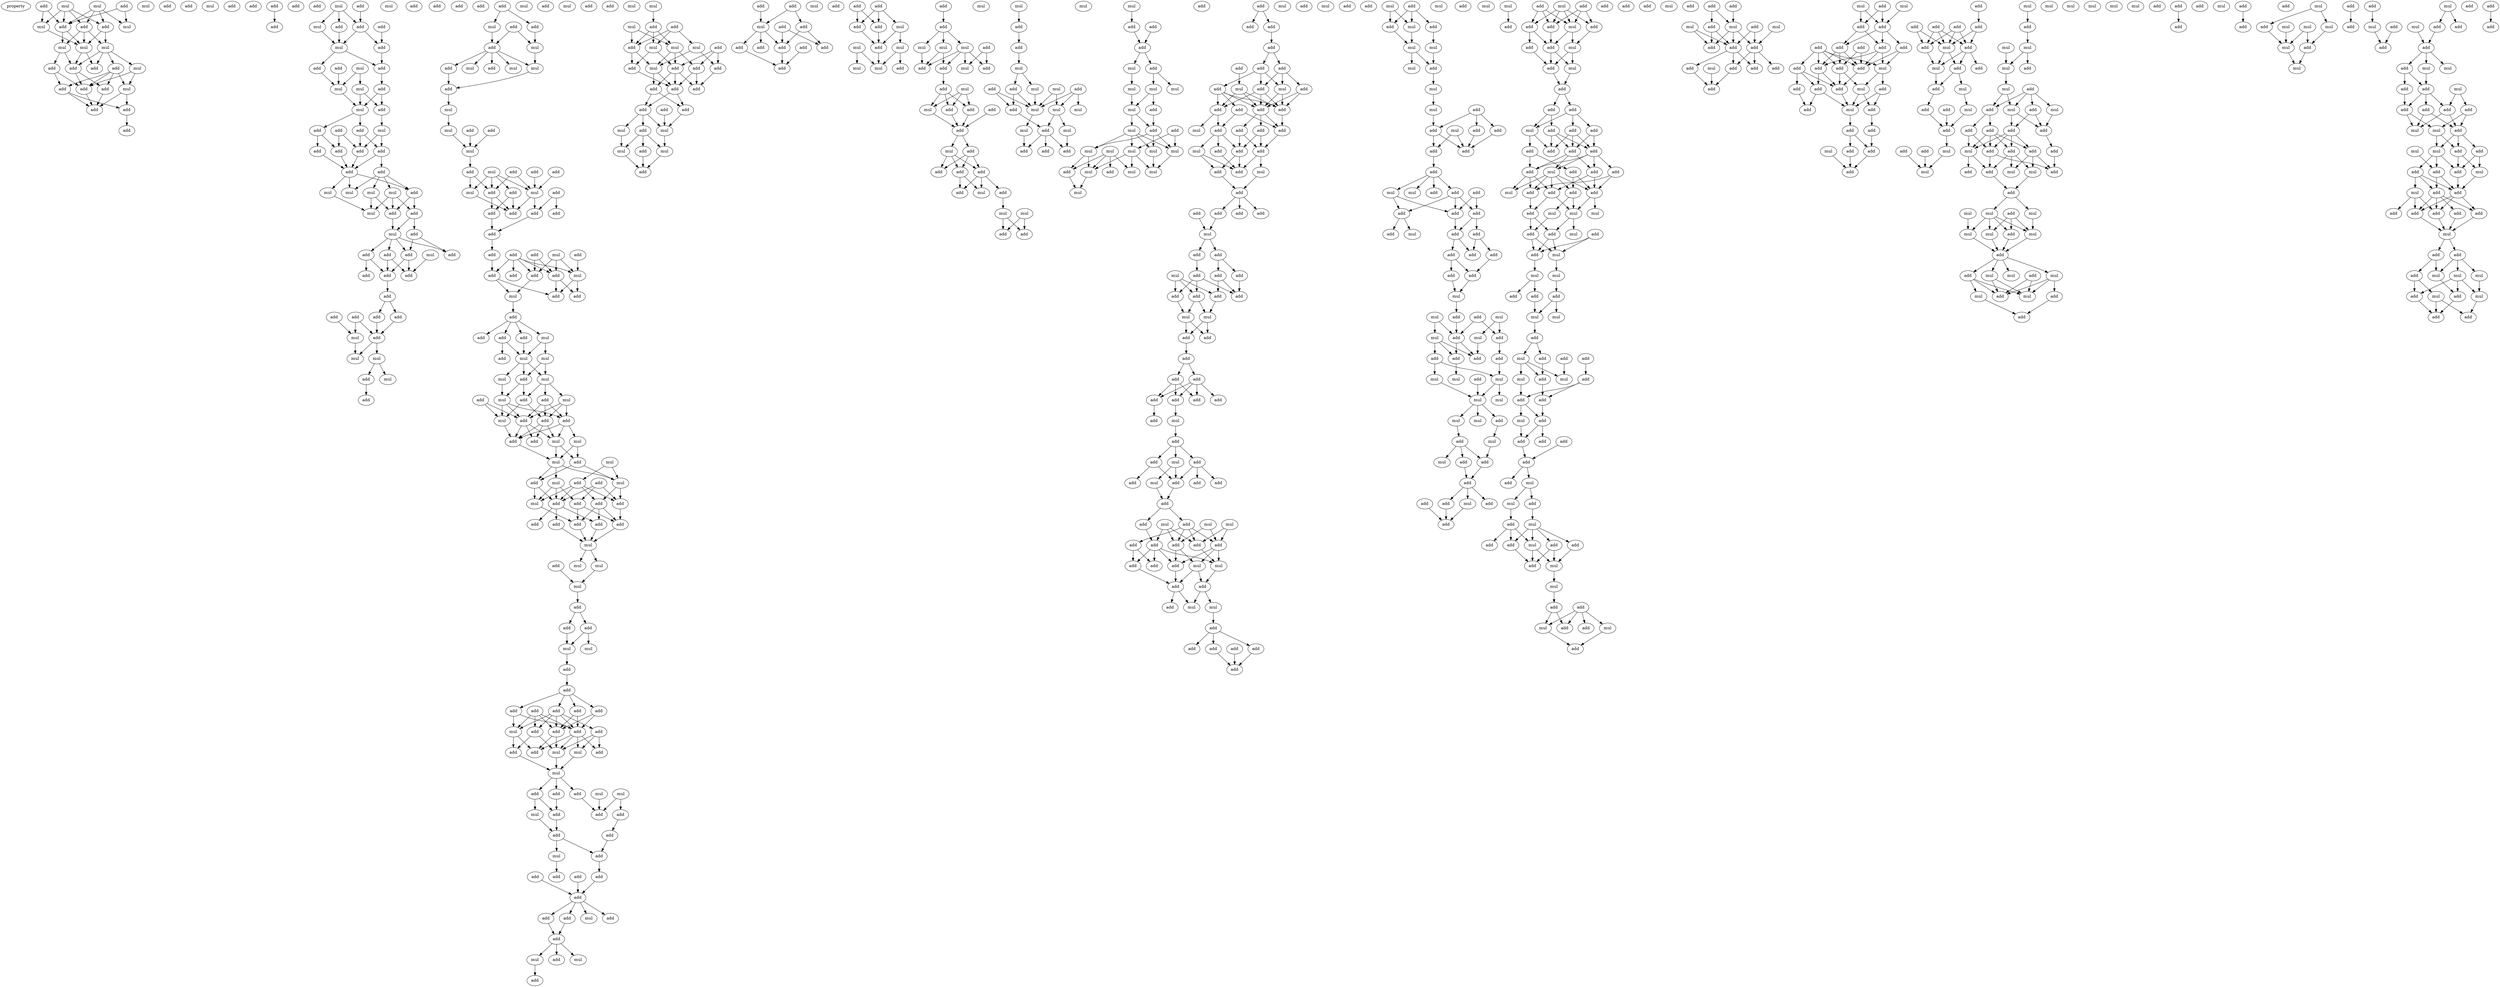 digraph {
    node [fontcolor=black]
    property [mul=2,lf=1.8]
    0 [ label = add ];
    1 [ label = mul ];
    2 [ label = add ];
    3 [ label = mul ];
    4 [ label = mul ];
    5 [ label = add ];
    6 [ label = add ];
    7 [ label = mul ];
    8 [ label = add ];
    9 [ label = mul ];
    10 [ label = mul ];
    11 [ label = mul ];
    12 [ label = add ];
    13 [ label = add ];
    14 [ label = add ];
    15 [ label = mul ];
    16 [ label = add ];
    17 [ label = mul ];
    18 [ label = add ];
    19 [ label = add ];
    20 [ label = add ];
    21 [ label = add ];
    22 [ label = add ];
    23 [ label = add ];
    24 [ label = mul ];
    25 [ label = add ];
    26 [ label = add ];
    27 [ label = mul ];
    28 [ label = add ];
    29 [ label = add ];
    30 [ label = add ];
    31 [ label = add ];
    32 [ label = add ];
    33 [ label = add ];
    34 [ label = add ];
    35 [ label = mul ];
    36 [ label = mul ];
    37 [ label = add ];
    38 [ label = add ];
    39 [ label = add ];
    40 [ label = add ];
    41 [ label = mul ];
    42 [ label = add ];
    43 [ label = add ];
    44 [ label = add ];
    45 [ label = mul ];
    46 [ label = add ];
    47 [ label = mul ];
    48 [ label = mul ];
    49 [ label = add ];
    50 [ label = mul ];
    51 [ label = add ];
    52 [ label = add ];
    53 [ label = mul ];
    54 [ label = mul ];
    55 [ label = add ];
    56 [ label = add ];
    57 [ label = add ];
    58 [ label = add ];
    59 [ label = add ];
    60 [ label = add ];
    61 [ label = add ];
    62 [ label = mul ];
    63 [ label = mul ];
    64 [ label = mul ];
    65 [ label = add ];
    66 [ label = mul ];
    67 [ label = mul ];
    68 [ label = add ];
    69 [ label = add ];
    70 [ label = add ];
    71 [ label = mul ];
    72 [ label = add ];
    73 [ label = mul ];
    74 [ label = add ];
    75 [ label = add ];
    76 [ label = add ];
    77 [ label = add ];
    78 [ label = add ];
    79 [ label = add ];
    80 [ label = add ];
    81 [ label = add ];
    82 [ label = add ];
    83 [ label = add ];
    84 [ label = add ];
    85 [ label = add ];
    86 [ label = mul ];
    87 [ label = add ];
    88 [ label = add ];
    89 [ label = mul ];
    90 [ label = mul ];
    91 [ label = add ];
    92 [ label = mul ];
    93 [ label = add ];
    94 [ label = add ];
    95 [ label = add ];
    96 [ label = add ];
    97 [ label = add ];
    98 [ label = mul ];
    99 [ label = add ];
    100 [ label = add ];
    101 [ label = mul ];
    102 [ label = add ];
    103 [ label = mul ];
    104 [ label = mul ];
    105 [ label = add ];
    106 [ label = mul ];
    107 [ label = add ];
    108 [ label = mul ];
    109 [ label = mul ];
    110 [ label = add ];
    111 [ label = add ];
    112 [ label = mul ];
    113 [ label = mul ];
    114 [ label = mul ];
    115 [ label = add ];
    116 [ label = add ];
    117 [ label = add ];
    118 [ label = add ];
    119 [ label = mul ];
    120 [ label = add ];
    121 [ label = add ];
    122 [ label = add ];
    123 [ label = mul ];
    124 [ label = add ];
    125 [ label = add ];
    126 [ label = add ];
    127 [ label = add ];
    128 [ label = add ];
    129 [ label = add ];
    130 [ label = add ];
    131 [ label = mul ];
    132 [ label = add ];
    133 [ label = add ];
    134 [ label = add ];
    135 [ label = mul ];
    136 [ label = add ];
    137 [ label = add ];
    138 [ label = add ];
    139 [ label = mul ];
    140 [ label = add ];
    141 [ label = add ];
    142 [ label = add ];
    143 [ label = add ];
    144 [ label = add ];
    145 [ label = add ];
    146 [ label = mul ];
    147 [ label = add ];
    148 [ label = mul ];
    149 [ label = mul ];
    150 [ label = add ];
    151 [ label = mul ];
    152 [ label = mul ];
    153 [ label = mul ];
    154 [ label = mul ];
    155 [ label = add ];
    156 [ label = add ];
    157 [ label = add ];
    158 [ label = mul ];
    159 [ label = add ];
    160 [ label = add ];
    161 [ label = add ];
    162 [ label = mul ];
    163 [ label = mul ];
    164 [ label = add ];
    165 [ label = add ];
    166 [ label = mul ];
    167 [ label = add ];
    168 [ label = mul ];
    169 [ label = add ];
    170 [ label = mul ];
    171 [ label = add ];
    172 [ label = add ];
    173 [ label = mul ];
    174 [ label = add ];
    175 [ label = add ];
    176 [ label = add ];
    177 [ label = add ];
    178 [ label = mul ];
    179 [ label = add ];
    180 [ label = add ];
    181 [ label = add ];
    182 [ label = add ];
    183 [ label = add ];
    184 [ label = mul ];
    185 [ label = add ];
    186 [ label = mul ];
    187 [ label = mul ];
    188 [ label = mul ];
    189 [ label = add ];
    190 [ label = mul ];
    191 [ label = add ];
    192 [ label = add ];
    193 [ label = add ];
    194 [ label = mul ];
    195 [ label = mul ];
    196 [ label = add ];
    197 [ label = add ];
    198 [ label = add ];
    199 [ label = add ];
    200 [ label = add ];
    201 [ label = add ];
    202 [ label = add ];
    203 [ label = add ];
    204 [ label = add ];
    205 [ label = add ];
    206 [ label = add ];
    207 [ label = mul ];
    208 [ label = mul ];
    209 [ label = add ];
    210 [ label = mul ];
    211 [ label = add ];
    212 [ label = add ];
    213 [ label = mul ];
    214 [ label = add ];
    215 [ label = add ];
    216 [ label = add ];
    217 [ label = mul ];
    218 [ label = mul ];
    219 [ label = add ];
    220 [ label = add ];
    221 [ label = mul ];
    222 [ label = add ];
    223 [ label = add ];
    224 [ label = add ];
    225 [ label = mul ];
    226 [ label = add ];
    227 [ label = add ];
    228 [ label = add ];
    229 [ label = add ];
    230 [ label = add ];
    231 [ label = add ];
    232 [ label = add ];
    233 [ label = add ];
    234 [ label = mul ];
    235 [ label = add ];
    236 [ label = add ];
    237 [ label = add ];
    238 [ label = mul ];
    239 [ label = add ];
    240 [ label = add ];
    241 [ label = mul ];
    242 [ label = mul ];
    243 [ label = add ];
    244 [ label = mul ];
    245 [ label = add ];
    246 [ label = mul ];
    247 [ label = add ];
    248 [ label = mul ];
    249 [ label = add ];
    250 [ label = mul ];
    251 [ label = mul ];
    252 [ label = add ];
    253 [ label = mul ];
    254 [ label = add ];
    255 [ label = add ];
    256 [ label = add ];
    257 [ label = add ];
    258 [ label = add ];
    259 [ label = add ];
    260 [ label = add ];
    261 [ label = add ];
    262 [ label = add ];
    263 [ label = add ];
    264 [ label = mul ];
    265 [ label = add ];
    266 [ label = mul ];
    267 [ label = add ];
    268 [ label = mul ];
    269 [ label = mul ];
    270 [ label = add ];
    271 [ label = add ];
    272 [ label = add ];
    273 [ label = mul ];
    274 [ label = add ];
    275 [ label = add ];
    276 [ label = add ];
    277 [ label = add ];
    278 [ label = add ];
    279 [ label = add ];
    280 [ label = add ];
    281 [ label = mul ];
    282 [ label = add ];
    283 [ label = add ];
    284 [ label = add ];
    285 [ label = add ];
    286 [ label = add ];
    287 [ label = add ];
    288 [ label = mul ];
    289 [ label = mul ];
    290 [ label = mul ];
    291 [ label = add ];
    292 [ label = mul ];
    293 [ label = add ];
    294 [ label = mul ];
    295 [ label = add ];
    296 [ label = add ];
    297 [ label = mul ];
    298 [ label = mul ];
    299 [ label = mul ];
    300 [ label = add ];
    301 [ label = add ];
    302 [ label = add ];
    303 [ label = mul ];
    304 [ label = add ];
    305 [ label = add ];
    306 [ label = mul ];
    307 [ label = mul ];
    308 [ label = add ];
    309 [ label = add ];
    310 [ label = add ];
    311 [ label = add ];
    312 [ label = mul ];
    313 [ label = add ];
    314 [ label = add ];
    315 [ label = add ];
    316 [ label = add ];
    317 [ label = mul ];
    318 [ label = add ];
    319 [ label = add ];
    320 [ label = mul ];
    321 [ label = mul ];
    322 [ label = add ];
    323 [ label = add ];
    324 [ label = mul ];
    325 [ label = mul ];
    326 [ label = mul ];
    327 [ label = add ];
    328 [ label = add ];
    329 [ label = mul ];
    330 [ label = add ];
    331 [ label = mul ];
    332 [ label = add ];
    333 [ label = mul ];
    334 [ label = add ];
    335 [ label = add ];
    336 [ label = mul ];
    337 [ label = mul ];
    338 [ label = mul ];
    339 [ label = mul ];
    340 [ label = mul ];
    341 [ label = add ];
    342 [ label = add ];
    343 [ label = add ];
    344 [ label = add ];
    345 [ label = mul ];
    346 [ label = add ];
    347 [ label = add ];
    348 [ label = add ];
    349 [ label = mul ];
    350 [ label = add ];
    351 [ label = mul ];
    352 [ label = mul ];
    353 [ label = mul ];
    354 [ label = mul ];
    355 [ label = add ];
    356 [ label = add ];
    357 [ label = add ];
    358 [ label = mul ];
    359 [ label = add ];
    360 [ label = mul ];
    361 [ label = mul ];
    362 [ label = mul ];
    363 [ label = mul ];
    364 [ label = mul ];
    365 [ label = mul ];
    366 [ label = add ];
    367 [ label = add ];
    368 [ label = mul ];
    369 [ label = mul ];
    370 [ label = mul ];
    371 [ label = add ];
    372 [ label = mul ];
    373 [ label = add ];
    374 [ label = add ];
    375 [ label = add ];
    376 [ label = add ];
    377 [ label = add ];
    378 [ label = add ];
    379 [ label = add ];
    380 [ label = add ];
    381 [ label = add ];
    382 [ label = add ];
    383 [ label = mul ];
    384 [ label = mul ];
    385 [ label = add ];
    386 [ label = add ];
    387 [ label = add ];
    388 [ label = add ];
    389 [ label = add ];
    390 [ label = add ];
    391 [ label = add ];
    392 [ label = add ];
    393 [ label = mul ];
    394 [ label = add ];
    395 [ label = add ];
    396 [ label = mul ];
    397 [ label = add ];
    398 [ label = add ];
    399 [ label = mul ];
    400 [ label = add ];
    401 [ label = add ];
    402 [ label = add ];
    403 [ label = mul ];
    404 [ label = add ];
    405 [ label = add ];
    406 [ label = add ];
    407 [ label = mul ];
    408 [ label = add ];
    409 [ label = add ];
    410 [ label = add ];
    411 [ label = add ];
    412 [ label = mul ];
    413 [ label = add ];
    414 [ label = add ];
    415 [ label = add ];
    416 [ label = add ];
    417 [ label = add ];
    418 [ label = mul ];
    419 [ label = mul ];
    420 [ label = add ];
    421 [ label = add ];
    422 [ label = add ];
    423 [ label = add ];
    424 [ label = add ];
    425 [ label = add ];
    426 [ label = add ];
    427 [ label = add ];
    428 [ label = add ];
    429 [ label = add ];
    430 [ label = mul ];
    431 [ label = add ];
    432 [ label = add ];
    433 [ label = add ];
    434 [ label = mul ];
    435 [ label = add ];
    436 [ label = add ];
    437 [ label = mul ];
    438 [ label = add ];
    439 [ label = add ];
    440 [ label = add ];
    441 [ label = add ];
    442 [ label = add ];
    443 [ label = mul ];
    444 [ label = mul ];
    445 [ label = mul ];
    446 [ label = add ];
    447 [ label = add ];
    448 [ label = add ];
    449 [ label = add ];
    450 [ label = add ];
    451 [ label = mul ];
    452 [ label = add ];
    453 [ label = add ];
    454 [ label = mul ];
    455 [ label = add ];
    456 [ label = add ];
    457 [ label = add ];
    458 [ label = mul ];
    459 [ label = mul ];
    460 [ label = add ];
    461 [ label = add ];
    462 [ label = add ];
    463 [ label = add ];
    464 [ label = add ];
    465 [ label = add ];
    466 [ label = add ];
    467 [ label = add ];
    468 [ label = add ];
    469 [ label = mul ];
    470 [ label = add ];
    471 [ label = add ];
    472 [ label = add ];
    473 [ label = mul ];
    474 [ label = mul ];
    475 [ label = mul ];
    476 [ label = mul ];
    477 [ label = add ];
    478 [ label = add ];
    479 [ label = mul ];
    480 [ label = mul ];
    481 [ label = add ];
    482 [ label = mul ];
    483 [ label = add ];
    484 [ label = mul ];
    485 [ label = add ];
    486 [ label = add ];
    487 [ label = mul ];
    488 [ label = add ];
    489 [ label = add ];
    490 [ label = add ];
    491 [ label = mul ];
    492 [ label = add ];
    493 [ label = add ];
    494 [ label = add ];
    495 [ label = mul ];
    496 [ label = add ];
    497 [ label = add ];
    498 [ label = add ];
    499 [ label = add ];
    500 [ label = add ];
    501 [ label = add ];
    502 [ label = mul ];
    503 [ label = add ];
    504 [ label = add ];
    505 [ label = add ];
    506 [ label = mul ];
    507 [ label = add ];
    508 [ label = add ];
    509 [ label = add ];
    510 [ label = mul ];
    511 [ label = add ];
    512 [ label = add ];
    513 [ label = mul ];
    514 [ label = mul ];
    515 [ label = add ];
    516 [ label = mul ];
    517 [ label = mul ];
    518 [ label = add ];
    519 [ label = add ];
    520 [ label = add ];
    521 [ label = add ];
    522 [ label = add ];
    523 [ label = mul ];
    524 [ label = add ];
    525 [ label = mul ];
    526 [ label = mul ];
    527 [ label = mul ];
    528 [ label = mul ];
    529 [ label = add ];
    530 [ label = mul ];
    531 [ label = mul ];
    532 [ label = mul ];
    533 [ label = add ];
    534 [ label = mul ];
    535 [ label = add ];
    536 [ label = add ];
    537 [ label = add ];
    538 [ label = mul ];
    539 [ label = add ];
    540 [ label = add ];
    541 [ label = add ];
    542 [ label = add ];
    543 [ label = mul ];
    544 [ label = add ];
    545 [ label = add ];
    546 [ label = add ];
    547 [ label = add ];
    548 [ label = add ];
    549 [ label = add ];
    550 [ label = mul ];
    551 [ label = add ];
    552 [ label = mul ];
    553 [ label = add ];
    554 [ label = add ];
    555 [ label = mul ];
    556 [ label = add ];
    557 [ label = add ];
    558 [ label = add ];
    559 [ label = add ];
    560 [ label = add ];
    561 [ label = mul ];
    562 [ label = add ];
    563 [ label = add ];
    564 [ label = add ];
    565 [ label = add ];
    566 [ label = add ];
    567 [ label = add ];
    568 [ label = add ];
    569 [ label = mul ];
    570 [ label = add ];
    571 [ label = add ];
    572 [ label = add ];
    573 [ label = add ];
    574 [ label = add ];
    575 [ label = add ];
    576 [ label = mul ];
    577 [ label = add ];
    578 [ label = mul ];
    579 [ label = add ];
    580 [ label = mul ];
    581 [ label = mul ];
    582 [ label = add ];
    583 [ label = mul ];
    584 [ label = add ];
    585 [ label = add ];
    586 [ label = add ];
    587 [ label = mul ];
    588 [ label = mul ];
    589 [ label = mul ];
    590 [ label = add ];
    591 [ label = add ];
    592 [ label = add ];
    593 [ label = mul ];
    594 [ label = mul ];
    595 [ label = add ];
    596 [ label = mul ];
    597 [ label = add ];
    598 [ label = add ];
    599 [ label = add ];
    600 [ label = mul ];
    601 [ label = mul ];
    602 [ label = add ];
    603 [ label = add ];
    604 [ label = add ];
    605 [ label = add ];
    606 [ label = add ];
    607 [ label = mul ];
    608 [ label = add ];
    609 [ label = add ];
    610 [ label = add ];
    611 [ label = add ];
    612 [ label = add ];
    613 [ label = add ];
    614 [ label = mul ];
    615 [ label = mul ];
    616 [ label = mul ];
    617 [ label = add ];
    618 [ label = mul ];
    619 [ label = add ];
    620 [ label = add ];
    621 [ label = add ];
    622 [ label = mul ];
    623 [ label = add ];
    624 [ label = add ];
    625 [ label = add ];
    626 [ label = mul ];
    627 [ label = mul ];
    628 [ label = add ];
    629 [ label = add ];
    630 [ label = add ];
    631 [ label = mul ];
    632 [ label = mul ];
    633 [ label = add ];
    634 [ label = add ];
    635 [ label = add ];
    636 [ label = add ];
    637 [ label = add ];
    638 [ label = add ];
    639 [ label = mul ];
    640 [ label = mul ];
    641 [ label = add ];
    642 [ label = mul ];
    643 [ label = add ];
    644 [ label = add ];
    645 [ label = add ];
    646 [ label = add ];
    647 [ label = mul ];
    648 [ label = add ];
    649 [ label = add ];
    650 [ label = add ];
    651 [ label = add ];
    652 [ label = add ];
    653 [ label = mul ];
    654 [ label = mul ];
    655 [ label = add ];
    656 [ label = add ];
    657 [ label = add ];
    658 [ label = add ];
    659 [ label = add ];
    660 [ label = add ];
    661 [ label = add ];
    662 [ label = add ];
    663 [ label = add ];
    664 [ label = add ];
    665 [ label = add ];
    666 [ label = mul ];
    667 [ label = add ];
    668 [ label = add ];
    669 [ label = mul ];
    670 [ label = add ];
    671 [ label = add ];
    672 [ label = add ];
    673 [ label = add ];
    674 [ label = mul ];
    675 [ label = add ];
    676 [ label = add ];
    677 [ label = mul ];
    678 [ label = add ];
    679 [ label = add ];
    680 [ label = add ];
    681 [ label = add ];
    682 [ label = add ];
    683 [ label = add ];
    684 [ label = add ];
    685 [ label = add ];
    686 [ label = add ];
    687 [ label = mul ];
    688 [ label = add ];
    689 [ label = add ];
    690 [ label = mul ];
    691 [ label = add ];
    692 [ label = add ];
    693 [ label = mul ];
    694 [ label = mul ];
    695 [ label = add ];
    696 [ label = add ];
    697 [ label = add ];
    698 [ label = add ];
    699 [ label = add ];
    700 [ label = mul ];
    701 [ label = mul ];
    702 [ label = mul ];
    703 [ label = add ];
    704 [ label = mul ];
    705 [ label = mul ];
    706 [ label = mul ];
    707 [ label = mul ];
    708 [ label = add ];
    709 [ label = mul ];
    710 [ label = add ];
    711 [ label = mul ];
    712 [ label = add ];
    713 [ label = add ];
    714 [ label = mul ];
    715 [ label = add ];
    716 [ label = add ];
    717 [ label = add ];
    718 [ label = add ];
    719 [ label = mul ];
    720 [ label = add ];
    721 [ label = add ];
    722 [ label = add ];
    723 [ label = add ];
    724 [ label = add ];
    725 [ label = mul ];
    726 [ label = mul ];
    727 [ label = add ];
    728 [ label = add ];
    729 [ label = add ];
    730 [ label = mul ];
    731 [ label = mul ];
    732 [ label = mul ];
    733 [ label = add ];
    734 [ label = mul ];
    735 [ label = mul ];
    736 [ label = mul ];
    737 [ label = add ];
    738 [ label = add ];
    739 [ label = add ];
    740 [ label = add ];
    741 [ label = mul ];
    742 [ label = mul ];
    743 [ label = mul ];
    744 [ label = mul ];
    745 [ label = add ];
    746 [ label = mul ];
    747 [ label = add ];
    748 [ label = add ];
    749 [ label = mul ];
    750 [ label = mul ];
    751 [ label = mul ];
    752 [ label = mul ];
    753 [ label = add ];
    754 [ label = add ];
    755 [ label = add ];
    756 [ label = add ];
    757 [ label = mul ];
    758 [ label = add ];
    759 [ label = add ];
    760 [ label = add ];
    761 [ label = mul ];
    762 [ label = mul ];
    763 [ label = add ];
    764 [ label = mul ];
    765 [ label = mul ];
    766 [ label = add ];
    767 [ label = mul ];
    768 [ label = mul ];
    769 [ label = add ];
    770 [ label = add ];
    771 [ label = add ];
    772 [ label = mul ];
    773 [ label = add ];
    774 [ label = mul ];
    775 [ label = mul ];
    776 [ label = add ];
    777 [ label = add ];
    778 [ label = add ];
    779 [ label = add ];
    780 [ label = add ];
    781 [ label = mul ];
    782 [ label = add ];
    783 [ label = mul ];
    784 [ label = mul ];
    785 [ label = add ];
    786 [ label = add ];
    787 [ label = add ];
    788 [ label = add ];
    789 [ label = add ];
    790 [ label = add ];
    791 [ label = add ];
    792 [ label = mul ];
    793 [ label = mul ];
    794 [ label = mul ];
    795 [ label = add ];
    796 [ label = mul ];
    797 [ label = add ];
    798 [ label = add ];
    799 [ label = add ];
    800 [ label = add ];
    801 [ label = mul ];
    802 [ label = mul ];
    803 [ label = add ];
    804 [ label = add ];
    805 [ label = add ];
    806 [ label = add ];
    807 [ label = add ];
    808 [ label = add ];
    809 [ label = add ];
    810 [ label = mul ];
    811 [ label = add ];
    812 [ label = add ];
    813 [ label = mul ];
    814 [ label = mul ];
    815 [ label = add ];
    816 [ label = mul ];
    817 [ label = add ];
    818 [ label = mul ];
    819 [ label = mul ];
    820 [ label = add ];
    821 [ label = add ];
    822 [ label = add ];
    823 [ label = add ];
    824 [ label = add ];
    0 -> 6 [ name = 0 ];
    0 -> 7 [ name = 1 ];
    1 -> 4 [ name = 2 ];
    1 -> 5 [ name = 3 ];
    1 -> 6 [ name = 4 ];
    1 -> 8 [ name = 5 ];
    2 -> 4 [ name = 6 ];
    2 -> 6 [ name = 7 ];
    3 -> 5 [ name = 8 ];
    3 -> 6 [ name = 9 ];
    3 -> 7 [ name = 10 ];
    3 -> 8 [ name = 11 ];
    4 -> 9 [ name = 12 ];
    5 -> 9 [ name = 13 ];
    5 -> 10 [ name = 14 ];
    5 -> 11 [ name = 15 ];
    6 -> 9 [ name = 16 ];
    6 -> 11 [ name = 17 ];
    8 -> 9 [ name = 18 ];
    8 -> 10 [ name = 19 ];
    9 -> 14 [ name = 20 ];
    9 -> 16 [ name = 21 ];
    10 -> 13 [ name = 22 ];
    10 -> 14 [ name = 23 ];
    10 -> 15 [ name = 24 ];
    10 -> 16 [ name = 25 ];
    11 -> 12 [ name = 26 ];
    11 -> 16 [ name = 27 ];
    12 -> 18 [ name = 28 ];
    12 -> 19 [ name = 29 ];
    13 -> 17 [ name = 30 ];
    13 -> 18 [ name = 31 ];
    13 -> 19 [ name = 32 ];
    13 -> 20 [ name = 33 ];
    15 -> 17 [ name = 34 ];
    15 -> 18 [ name = 35 ];
    16 -> 18 [ name = 36 ];
    16 -> 20 [ name = 37 ];
    17 -> 21 [ name = 38 ];
    17 -> 22 [ name = 39 ];
    18 -> 22 [ name = 40 ];
    19 -> 21 [ name = 41 ];
    19 -> 22 [ name = 42 ];
    20 -> 22 [ name = 43 ];
    21 -> 23 [ name = 44 ];
    30 -> 32 [ name = 45 ];
    34 -> 37 [ name = 46 ];
    35 -> 36 [ name = 47 ];
    35 -> 37 [ name = 48 ];
    35 -> 39 [ name = 49 ];
    36 -> 41 [ name = 50 ];
    37 -> 40 [ name = 51 ];
    37 -> 41 [ name = 52 ];
    38 -> 40 [ name = 53 ];
    39 -> 41 [ name = 54 ];
    40 -> 42 [ name = 55 ];
    41 -> 42 [ name = 56 ];
    41 -> 43 [ name = 57 ];
    42 -> 46 [ name = 58 ];
    43 -> 48 [ name = 59 ];
    44 -> 48 [ name = 60 ];
    45 -> 47 [ name = 61 ];
    45 -> 48 [ name = 62 ];
    46 -> 49 [ name = 63 ];
    46 -> 50 [ name = 64 ];
    47 -> 49 [ name = 65 ];
    47 -> 50 [ name = 66 ];
    48 -> 50 [ name = 67 ];
    49 -> 54 [ name = 68 ];
    50 -> 52 [ name = 69 ];
    50 -> 55 [ name = 70 ];
    51 -> 56 [ name = 71 ];
    51 -> 59 [ name = 72 ];
    52 -> 57 [ name = 73 ];
    52 -> 59 [ name = 74 ];
    54 -> 57 [ name = 75 ];
    54 -> 59 [ name = 76 ];
    55 -> 56 [ name = 77 ];
    55 -> 58 [ name = 78 ];
    56 -> 60 [ name = 79 ];
    57 -> 60 [ name = 80 ];
    57 -> 61 [ name = 81 ];
    58 -> 60 [ name = 82 ];
    59 -> 60 [ name = 83 ];
    60 -> 63 [ name = 84 ];
    60 -> 64 [ name = 85 ];
    60 -> 65 [ name = 86 ];
    61 -> 62 [ name = 87 ];
    61 -> 63 [ name = 88 ];
    61 -> 65 [ name = 89 ];
    61 -> 66 [ name = 90 ];
    62 -> 67 [ name = 91 ];
    62 -> 69 [ name = 92 ];
    64 -> 67 [ name = 93 ];
    65 -> 68 [ name = 94 ];
    65 -> 69 [ name = 95 ];
    66 -> 67 [ name = 96 ];
    66 -> 68 [ name = 97 ];
    66 -> 69 [ name = 98 ];
    68 -> 70 [ name = 99 ];
    68 -> 71 [ name = 100 ];
    69 -> 71 [ name = 101 ];
    70 -> 72 [ name = 102 ];
    70 -> 75 [ name = 103 ];
    71 -> 72 [ name = 104 ];
    71 -> 74 [ name = 105 ];
    71 -> 75 [ name = 106 ];
    71 -> 76 [ name = 107 ];
    72 -> 78 [ name = 108 ];
    72 -> 79 [ name = 109 ];
    73 -> 79 [ name = 110 ];
    74 -> 78 [ name = 111 ];
    74 -> 79 [ name = 112 ];
    76 -> 77 [ name = 113 ];
    76 -> 78 [ name = 114 ];
    78 -> 80 [ name = 115 ];
    80 -> 84 [ name = 116 ];
    80 -> 85 [ name = 117 ];
    82 -> 86 [ name = 118 ];
    83 -> 86 [ name = 119 ];
    83 -> 87 [ name = 120 ];
    84 -> 87 [ name = 121 ];
    85 -> 87 [ name = 122 ];
    86 -> 89 [ name = 123 ];
    87 -> 89 [ name = 124 ];
    87 -> 90 [ name = 125 ];
    90 -> 91 [ name = 126 ];
    90 -> 92 [ name = 127 ];
    91 -> 93 [ name = 128 ];
    96 -> 98 [ name = 129 ];
    96 -> 99 [ name = 130 ];
    97 -> 100 [ name = 131 ];
    97 -> 101 [ name = 132 ];
    98 -> 100 [ name = 133 ];
    99 -> 101 [ name = 134 ];
    100 -> 102 [ name = 135 ];
    100 -> 103 [ name = 136 ];
    100 -> 104 [ name = 137 ];
    100 -> 105 [ name = 138 ];
    100 -> 106 [ name = 139 ];
    101 -> 103 [ name = 140 ];
    102 -> 107 [ name = 141 ];
    103 -> 107 [ name = 142 ];
    107 -> 108 [ name = 143 ];
    108 -> 109 [ name = 144 ];
    109 -> 113 [ name = 145 ];
    110 -> 113 [ name = 146 ];
    111 -> 113 [ name = 147 ];
    113 -> 118 [ name = 148 ];
    114 -> 119 [ name = 149 ];
    114 -> 120 [ name = 150 ];
    114 -> 121 [ name = 151 ];
    114 -> 123 [ name = 152 ];
    115 -> 123 [ name = 153 ];
    116 -> 123 [ name = 154 ];
    117 -> 121 [ name = 155 ];
    117 -> 123 [ name = 156 ];
    118 -> 119 [ name = 157 ];
    118 -> 121 [ name = 158 ];
    119 -> 124 [ name = 159 ];
    120 -> 124 [ name = 160 ];
    120 -> 127 [ name = 161 ];
    121 -> 124 [ name = 162 ];
    121 -> 127 [ name = 163 ];
    122 -> 125 [ name = 164 ];
    122 -> 126 [ name = 165 ];
    123 -> 124 [ name = 166 ];
    123 -> 125 [ name = 167 ];
    125 -> 128 [ name = 168 ];
    127 -> 128 [ name = 169 ];
    128 -> 129 [ name = 170 ];
    129 -> 137 [ name = 171 ];
    130 -> 134 [ name = 172 ];
    130 -> 135 [ name = 173 ];
    130 -> 136 [ name = 174 ];
    130 -> 137 [ name = 175 ];
    130 -> 138 [ name = 176 ];
    131 -> 135 [ name = 177 ];
    131 -> 136 [ name = 178 ];
    131 -> 138 [ name = 179 ];
    132 -> 136 [ name = 180 ];
    132 -> 138 [ name = 181 ];
    133 -> 135 [ name = 182 ];
    135 -> 140 [ name = 183 ];
    135 -> 141 [ name = 184 ];
    136 -> 139 [ name = 185 ];
    137 -> 139 [ name = 186 ];
    137 -> 141 [ name = 187 ];
    138 -> 140 [ name = 188 ];
    138 -> 141 [ name = 189 ];
    139 -> 142 [ name = 190 ];
    142 -> 143 [ name = 191 ];
    142 -> 144 [ name = 192 ];
    142 -> 145 [ name = 193 ];
    142 -> 146 [ name = 194 ];
    144 -> 147 [ name = 195 ];
    144 -> 149 [ name = 196 ];
    145 -> 149 [ name = 197 ];
    146 -> 148 [ name = 198 ];
    146 -> 149 [ name = 199 ];
    148 -> 150 [ name = 200 ];
    148 -> 151 [ name = 201 ];
    149 -> 150 [ name = 202 ];
    149 -> 151 [ name = 203 ];
    149 -> 152 [ name = 204 ];
    150 -> 153 [ name = 205 ];
    150 -> 156 [ name = 206 ];
    151 -> 154 [ name = 207 ];
    151 -> 156 [ name = 208 ];
    151 -> 157 [ name = 209 ];
    152 -> 153 [ name = 210 ];
    153 -> 158 [ name = 211 ];
    153 -> 160 [ name = 212 ];
    153 -> 161 [ name = 213 ];
    154 -> 159 [ name = 214 ];
    154 -> 160 [ name = 215 ];
    154 -> 161 [ name = 216 ];
    155 -> 158 [ name = 217 ];
    155 -> 161 [ name = 218 ];
    156 -> 158 [ name = 219 ];
    156 -> 159 [ name = 220 ];
    157 -> 159 [ name = 221 ];
    157 -> 160 [ name = 222 ];
    157 -> 161 [ name = 223 ];
    158 -> 165 [ name = 224 ];
    159 -> 163 [ name = 225 ];
    159 -> 164 [ name = 226 ];
    159 -> 165 [ name = 227 ];
    160 -> 162 [ name = 228 ];
    160 -> 163 [ name = 229 ];
    160 -> 165 [ name = 230 ];
    161 -> 163 [ name = 231 ];
    161 -> 164 [ name = 232 ];
    161 -> 165 [ name = 233 ];
    162 -> 166 [ name = 234 ];
    162 -> 167 [ name = 235 ];
    163 -> 166 [ name = 236 ];
    163 -> 167 [ name = 237 ];
    165 -> 166 [ name = 238 ];
    166 -> 169 [ name = 239 ];
    166 -> 170 [ name = 240 ];
    166 -> 173 [ name = 241 ];
    167 -> 169 [ name = 242 ];
    167 -> 170 [ name = 243 ];
    168 -> 170 [ name = 244 ];
    168 -> 171 [ name = 245 ];
    169 -> 176 [ name = 246 ];
    169 -> 178 [ name = 247 ];
    170 -> 174 [ name = 248 ];
    170 -> 175 [ name = 249 ];
    171 -> 174 [ name = 250 ];
    171 -> 175 [ name = 251 ];
    171 -> 176 [ name = 252 ];
    171 -> 178 [ name = 253 ];
    172 -> 175 [ name = 254 ];
    172 -> 176 [ name = 255 ];
    172 -> 177 [ name = 256 ];
    173 -> 176 [ name = 257 ];
    173 -> 177 [ name = 258 ];
    173 -> 178 [ name = 259 ];
    174 -> 179 [ name = 260 ];
    174 -> 181 [ name = 261 ];
    174 -> 183 [ name = 262 ];
    175 -> 179 [ name = 263 ];
    176 -> 180 [ name = 264 ];
    176 -> 181 [ name = 265 ];
    176 -> 182 [ name = 266 ];
    177 -> 179 [ name = 267 ];
    177 -> 183 [ name = 268 ];
    178 -> 183 [ name = 269 ];
    179 -> 184 [ name = 270 ];
    180 -> 184 [ name = 271 ];
    181 -> 184 [ name = 272 ];
    183 -> 184 [ name = 273 ];
    184 -> 186 [ name = 274 ];
    184 -> 187 [ name = 275 ];
    187 -> 190 [ name = 276 ];
    189 -> 190 [ name = 277 ];
    190 -> 191 [ name = 278 ];
    191 -> 192 [ name = 279 ];
    191 -> 193 [ name = 280 ];
    192 -> 194 [ name = 281 ];
    193 -> 194 [ name = 282 ];
    193 -> 195 [ name = 283 ];
    194 -> 196 [ name = 284 ];
    196 -> 197 [ name = 285 ];
    197 -> 198 [ name = 286 ];
    197 -> 199 [ name = 287 ];
    197 -> 200 [ name = 288 ];
    197 -> 202 [ name = 289 ];
    198 -> 204 [ name = 290 ];
    198 -> 206 [ name = 291 ];
    199 -> 206 [ name = 292 ];
    199 -> 207 [ name = 293 ];
    200 -> 203 [ name = 294 ];
    200 -> 204 [ name = 295 ];
    200 -> 205 [ name = 296 ];
    200 -> 206 [ name = 297 ];
    200 -> 207 [ name = 298 ];
    201 -> 204 [ name = 299 ];
    201 -> 205 [ name = 300 ];
    201 -> 206 [ name = 301 ];
    201 -> 207 [ name = 302 ];
    202 -> 204 [ name = 303 ];
    202 -> 206 [ name = 304 ];
    203 -> 208 [ name = 305 ];
    203 -> 209 [ name = 306 ];
    203 -> 210 [ name = 307 ];
    204 -> 208 [ name = 308 ];
    204 -> 211 [ name = 309 ];
    205 -> 208 [ name = 310 ];
    205 -> 212 [ name = 311 ];
    206 -> 208 [ name = 312 ];
    206 -> 209 [ name = 313 ];
    206 -> 210 [ name = 314 ];
    206 -> 211 [ name = 315 ];
    207 -> 211 [ name = 316 ];
    207 -> 212 [ name = 317 ];
    208 -> 213 [ name = 318 ];
    210 -> 213 [ name = 319 ];
    212 -> 213 [ name = 320 ];
    213 -> 214 [ name = 321 ];
    213 -> 215 [ name = 322 ];
    213 -> 216 [ name = 323 ];
    214 -> 219 [ name = 324 ];
    215 -> 220 [ name = 325 ];
    216 -> 219 [ name = 326 ];
    216 -> 221 [ name = 327 ];
    217 -> 220 [ name = 328 ];
    217 -> 222 [ name = 329 ];
    218 -> 220 [ name = 330 ];
    219 -> 224 [ name = 331 ];
    221 -> 224 [ name = 332 ];
    222 -> 223 [ name = 333 ];
    223 -> 226 [ name = 334 ];
    224 -> 225 [ name = 335 ];
    224 -> 226 [ name = 336 ];
    225 -> 229 [ name = 337 ];
    226 -> 227 [ name = 338 ];
    227 -> 231 [ name = 339 ];
    228 -> 231 [ name = 340 ];
    230 -> 231 [ name = 341 ];
    231 -> 232 [ name = 342 ];
    231 -> 234 [ name = 343 ];
    231 -> 235 [ name = 344 ];
    231 -> 236 [ name = 345 ];
    232 -> 237 [ name = 346 ];
    236 -> 237 [ name = 347 ];
    237 -> 238 [ name = 348 ];
    237 -> 239 [ name = 349 ];
    237 -> 241 [ name = 350 ];
    238 -> 243 [ name = 351 ];
    244 -> 245 [ name = 352 ];
    245 -> 248 [ name = 353 ];
    245 -> 251 [ name = 354 ];
    245 -> 252 [ name = 355 ];
    246 -> 248 [ name = 356 ];
    246 -> 252 [ name = 357 ];
    247 -> 250 [ name = 358 ];
    247 -> 251 [ name = 359 ];
    247 -> 252 [ name = 360 ];
    248 -> 253 [ name = 361 ];
    248 -> 255 [ name = 362 ];
    248 -> 256 [ name = 363 ];
    249 -> 255 [ name = 364 ];
    249 -> 256 [ name = 365 ];
    249 -> 257 [ name = 366 ];
    250 -> 253 [ name = 367 ];
    250 -> 257 [ name = 368 ];
    251 -> 254 [ name = 369 ];
    251 -> 255 [ name = 370 ];
    252 -> 253 [ name = 371 ];
    252 -> 254 [ name = 372 ];
    253 -> 259 [ name = 373 ];
    253 -> 260 [ name = 374 ];
    254 -> 260 [ name = 375 ];
    255 -> 258 [ name = 376 ];
    255 -> 259 [ name = 377 ];
    255 -> 260 [ name = 378 ];
    256 -> 258 [ name = 379 ];
    256 -> 260 [ name = 380 ];
    257 -> 258 [ name = 381 ];
    259 -> 261 [ name = 382 ];
    259 -> 263 [ name = 383 ];
    260 -> 261 [ name = 384 ];
    260 -> 263 [ name = 385 ];
    261 -> 264 [ name = 386 ];
    262 -> 264 [ name = 387 ];
    263 -> 264 [ name = 388 ];
    263 -> 265 [ name = 389 ];
    263 -> 266 [ name = 390 ];
    264 -> 269 [ name = 391 ];
    265 -> 267 [ name = 392 ];
    265 -> 268 [ name = 393 ];
    265 -> 269 [ name = 394 ];
    266 -> 268 [ name = 395 ];
    267 -> 270 [ name = 396 ];
    268 -> 270 [ name = 397 ];
    269 -> 270 [ name = 398 ];
    271 -> 273 [ name = 399 ];
    271 -> 274 [ name = 400 ];
    272 -> 273 [ name = 401 ];
    273 -> 276 [ name = 402 ];
    273 -> 279 [ name = 403 ];
    273 -> 280 [ name = 404 ];
    274 -> 276 [ name = 405 ];
    274 -> 277 [ name = 406 ];
    275 -> 276 [ name = 407 ];
    275 -> 277 [ name = 408 ];
    276 -> 282 [ name = 409 ];
    278 -> 282 [ name = 410 ];
    279 -> 282 [ name = 411 ];
    284 -> 286 [ name = 412 ];
    284 -> 287 [ name = 413 ];
    284 -> 288 [ name = 414 ];
    285 -> 286 [ name = 415 ];
    285 -> 287 [ name = 416 ];
    286 -> 291 [ name = 417 ];
    287 -> 291 [ name = 418 ];
    288 -> 290 [ name = 419 ];
    288 -> 291 [ name = 420 ];
    289 -> 292 [ name = 421 ];
    289 -> 294 [ name = 422 ];
    290 -> 292 [ name = 423 ];
    290 -> 293 [ name = 424 ];
    291 -> 292 [ name = 425 ];
    295 -> 296 [ name = 426 ];
    296 -> 297 [ name = 427 ];
    296 -> 298 [ name = 428 ];
    296 -> 299 [ name = 429 ];
    297 -> 301 [ name = 430 ];
    297 -> 302 [ name = 431 ];
    298 -> 301 [ name = 432 ];
    298 -> 302 [ name = 433 ];
    298 -> 303 [ name = 434 ];
    298 -> 304 [ name = 435 ];
    299 -> 301 [ name = 436 ];
    300 -> 303 [ name = 437 ];
    300 -> 304 [ name = 438 ];
    302 -> 305 [ name = 439 ];
    305 -> 307 [ name = 440 ];
    305 -> 308 [ name = 441 ];
    305 -> 309 [ name = 442 ];
    306 -> 307 [ name = 443 ];
    306 -> 308 [ name = 444 ];
    306 -> 309 [ name = 445 ];
    307 -> 311 [ name = 446 ];
    308 -> 311 [ name = 447 ];
    309 -> 311 [ name = 448 ];
    310 -> 311 [ name = 449 ];
    311 -> 312 [ name = 450 ];
    311 -> 313 [ name = 451 ];
    312 -> 314 [ name = 452 ];
    312 -> 315 [ name = 453 ];
    312 -> 316 [ name = 454 ];
    313 -> 314 [ name = 455 ];
    313 -> 315 [ name = 456 ];
    313 -> 316 [ name = 457 ];
    315 -> 317 [ name = 458 ];
    315 -> 318 [ name = 459 ];
    315 -> 319 [ name = 460 ];
    316 -> 317 [ name = 461 ];
    316 -> 319 [ name = 462 ];
    318 -> 320 [ name = 463 ];
    320 -> 322 [ name = 464 ];
    320 -> 323 [ name = 465 ];
    321 -> 322 [ name = 466 ];
    321 -> 323 [ name = 467 ];
    325 -> 327 [ name = 468 ];
    327 -> 328 [ name = 469 ];
    328 -> 329 [ name = 470 ];
    329 -> 332 [ name = 471 ];
    329 -> 333 [ name = 472 ];
    330 -> 335 [ name = 473 ];
    330 -> 337 [ name = 474 ];
    331 -> 337 [ name = 475 ];
    331 -> 338 [ name = 476 ];
    332 -> 335 [ name = 477 ];
    332 -> 337 [ name = 478 ];
    333 -> 337 [ name = 479 ];
    334 -> 336 [ name = 480 ];
    334 -> 337 [ name = 481 ];
    334 -> 338 [ name = 482 ];
    335 -> 341 [ name = 483 ];
    337 -> 339 [ name = 484 ];
    338 -> 340 [ name = 485 ];
    338 -> 341 [ name = 486 ];
    339 -> 342 [ name = 487 ];
    340 -> 344 [ name = 488 ];
    341 -> 342 [ name = 489 ];
    341 -> 343 [ name = 490 ];
    341 -> 344 [ name = 491 ];
    345 -> 346 [ name = 492 ];
    346 -> 348 [ name = 493 ];
    347 -> 348 [ name = 494 ];
    348 -> 349 [ name = 495 ];
    348 -> 350 [ name = 496 ];
    349 -> 353 [ name = 497 ];
    350 -> 351 [ name = 498 ];
    350 -> 352 [ name = 499 ];
    352 -> 354 [ name = 500 ];
    352 -> 355 [ name = 501 ];
    353 -> 354 [ name = 502 ];
    354 -> 356 [ name = 503 ];
    354 -> 358 [ name = 504 ];
    355 -> 356 [ name = 505 ];
    356 -> 361 [ name = 506 ];
    356 -> 363 [ name = 507 ];
    356 -> 364 [ name = 508 ];
    357 -> 362 [ name = 509 ];
    357 -> 364 [ name = 510 ];
    358 -> 361 [ name = 511 ];
    358 -> 362 [ name = 512 ];
    358 -> 363 [ name = 513 ];
    358 -> 364 [ name = 514 ];
    360 -> 365 [ name = 515 ];
    360 -> 366 [ name = 516 ];
    360 -> 367 [ name = 517 ];
    360 -> 369 [ name = 518 ];
    361 -> 365 [ name = 519 ];
    361 -> 366 [ name = 520 ];
    362 -> 365 [ name = 521 ];
    362 -> 368 [ name = 522 ];
    362 -> 369 [ name = 523 ];
    363 -> 368 [ name = 524 ];
    364 -> 368 [ name = 525 ];
    365 -> 370 [ name = 526 ];
    366 -> 370 [ name = 527 ];
    371 -> 373 [ name = 528 ];
    371 -> 375 [ name = 529 ];
    375 -> 376 [ name = 530 ];
    376 -> 377 [ name = 531 ];
    376 -> 379 [ name = 532 ];
    377 -> 380 [ name = 533 ];
    377 -> 382 [ name = 534 ];
    377 -> 384 [ name = 535 ];
    378 -> 383 [ name = 536 ];
    379 -> 381 [ name = 537 ];
    379 -> 382 [ name = 538 ];
    379 -> 384 [ name = 539 ];
    380 -> 386 [ name = 540 ];
    380 -> 387 [ name = 541 ];
    381 -> 385 [ name = 542 ];
    381 -> 386 [ name = 543 ];
    381 -> 387 [ name = 544 ];
    381 -> 388 [ name = 545 ];
    382 -> 385 [ name = 546 ];
    382 -> 386 [ name = 547 ];
    382 -> 387 [ name = 548 ];
    383 -> 385 [ name = 549 ];
    383 -> 386 [ name = 550 ];
    383 -> 387 [ name = 551 ];
    384 -> 386 [ name = 552 ];
    384 -> 387 [ name = 553 ];
    385 -> 390 [ name = 554 ];
    385 -> 393 [ name = 555 ];
    386 -> 389 [ name = 556 ];
    387 -> 389 [ name = 557 ];
    387 -> 391 [ name = 558 ];
    387 -> 392 [ name = 559 ];
    388 -> 389 [ name = 560 ];
    388 -> 390 [ name = 561 ];
    389 -> 395 [ name = 562 ];
    390 -> 394 [ name = 563 ];
    390 -> 396 [ name = 564 ];
    390 -> 397 [ name = 565 ];
    391 -> 394 [ name = 566 ];
    391 -> 395 [ name = 567 ];
    392 -> 394 [ name = 568 ];
    392 -> 395 [ name = 569 ];
    394 -> 398 [ name = 570 ];
    394 -> 400 [ name = 571 ];
    395 -> 398 [ name = 572 ];
    395 -> 399 [ name = 573 ];
    396 -> 398 [ name = 574 ];
    396 -> 400 [ name = 575 ];
    397 -> 398 [ name = 576 ];
    399 -> 401 [ name = 577 ];
    400 -> 401 [ name = 578 ];
    401 -> 404 [ name = 579 ];
    401 -> 405 [ name = 580 ];
    401 -> 406 [ name = 581 ];
    402 -> 407 [ name = 582 ];
    404 -> 407 [ name = 583 ];
    407 -> 408 [ name = 584 ];
    407 -> 409 [ name = 585 ];
    408 -> 413 [ name = 586 ];
    409 -> 410 [ name = 587 ];
    409 -> 411 [ name = 588 ];
    410 -> 415 [ name = 589 ];
    411 -> 415 [ name = 590 ];
    411 -> 417 [ name = 591 ];
    412 -> 414 [ name = 592 ];
    412 -> 416 [ name = 593 ];
    412 -> 417 [ name = 594 ];
    413 -> 414 [ name = 595 ];
    413 -> 415 [ name = 596 ];
    413 -> 416 [ name = 597 ];
    414 -> 418 [ name = 598 ];
    414 -> 419 [ name = 599 ];
    416 -> 419 [ name = 600 ];
    417 -> 418 [ name = 601 ];
    418 -> 420 [ name = 602 ];
    418 -> 421 [ name = 603 ];
    419 -> 420 [ name = 604 ];
    419 -> 421 [ name = 605 ];
    421 -> 422 [ name = 606 ];
    422 -> 423 [ name = 607 ];
    422 -> 424 [ name = 608 ];
    423 -> 425 [ name = 609 ];
    423 -> 426 [ name = 610 ];
    423 -> 427 [ name = 611 ];
    423 -> 428 [ name = 612 ];
    424 -> 425 [ name = 613 ];
    424 -> 426 [ name = 614 ];
    424 -> 427 [ name = 615 ];
    425 -> 430 [ name = 616 ];
    426 -> 429 [ name = 617 ];
    430 -> 431 [ name = 618 ];
    431 -> 432 [ name = 619 ];
    431 -> 433 [ name = 620 ];
    431 -> 434 [ name = 621 ];
    432 -> 435 [ name = 622 ];
    432 -> 436 [ name = 623 ];
    432 -> 439 [ name = 624 ];
    433 -> 435 [ name = 625 ];
    433 -> 438 [ name = 626 ];
    434 -> 435 [ name = 627 ];
    434 -> 437 [ name = 628 ];
    435 -> 440 [ name = 629 ];
    437 -> 440 [ name = 630 ];
    440 -> 441 [ name = 631 ];
    440 -> 442 [ name = 632 ];
    441 -> 446 [ name = 633 ];
    441 -> 448 [ name = 634 ];
    441 -> 449 [ name = 635 ];
    441 -> 450 [ name = 636 ];
    442 -> 447 [ name = 637 ];
    443 -> 446 [ name = 638 ];
    443 -> 447 [ name = 639 ];
    443 -> 450 [ name = 640 ];
    444 -> 446 [ name = 641 ];
    444 -> 448 [ name = 642 ];
    445 -> 448 [ name = 643 ];
    445 -> 450 [ name = 644 ];
    446 -> 454 [ name = 645 ];
    446 -> 455 [ name = 646 ];
    447 -> 451 [ name = 647 ];
    447 -> 452 [ name = 648 ];
    447 -> 453 [ name = 649 ];
    447 -> 455 [ name = 650 ];
    448 -> 451 [ name = 651 ];
    448 -> 454 [ name = 652 ];
    448 -> 455 [ name = 653 ];
    449 -> 452 [ name = 654 ];
    449 -> 453 [ name = 655 ];
    450 -> 451 [ name = 656 ];
    451 -> 456 [ name = 657 ];
    452 -> 457 [ name = 658 ];
    454 -> 456 [ name = 659 ];
    454 -> 457 [ name = 660 ];
    455 -> 457 [ name = 661 ];
    456 -> 458 [ name = 662 ];
    456 -> 459 [ name = 663 ];
    457 -> 459 [ name = 664 ];
    457 -> 461 [ name = 665 ];
    458 -> 462 [ name = 666 ];
    462 -> 463 [ name = 667 ];
    462 -> 466 [ name = 668 ];
    462 -> 467 [ name = 669 ];
    463 -> 468 [ name = 670 ];
    465 -> 468 [ name = 671 ];
    466 -> 468 [ name = 672 ];
    469 -> 472 [ name = 673 ];
    469 -> 473 [ name = 674 ];
    470 -> 471 [ name = 675 ];
    470 -> 472 [ name = 676 ];
    470 -> 473 [ name = 677 ];
    471 -> 474 [ name = 678 ];
    472 -> 476 [ name = 679 ];
    473 -> 476 [ name = 680 ];
    474 -> 478 [ name = 681 ];
    476 -> 478 [ name = 682 ];
    476 -> 479 [ name = 683 ];
    478 -> 480 [ name = 684 ];
    480 -> 482 [ name = 685 ];
    481 -> 483 [ name = 686 ];
    481 -> 485 [ name = 687 ];
    481 -> 486 [ name = 688 ];
    482 -> 483 [ name = 689 ];
    483 -> 488 [ name = 690 ];
    483 -> 489 [ name = 691 ];
    485 -> 489 [ name = 692 ];
    486 -> 489 [ name = 693 ];
    487 -> 488 [ name = 694 ];
    487 -> 489 [ name = 695 ];
    488 -> 490 [ name = 696 ];
    490 -> 491 [ name = 697 ];
    490 -> 493 [ name = 698 ];
    490 -> 494 [ name = 699 ];
    490 -> 495 [ name = 700 ];
    492 -> 497 [ name = 701 ];
    492 -> 498 [ name = 702 ];
    494 -> 496 [ name = 703 ];
    494 -> 497 [ name = 704 ];
    494 -> 498 [ name = 705 ];
    495 -> 496 [ name = 706 ];
    495 -> 498 [ name = 707 ];
    496 -> 499 [ name = 708 ];
    496 -> 502 [ name = 709 ];
    497 -> 500 [ name = 710 ];
    497 -> 501 [ name = 711 ];
    498 -> 501 [ name = 712 ];
    500 -> 503 [ name = 713 ];
    500 -> 504 [ name = 714 ];
    501 -> 503 [ name = 715 ];
    501 -> 505 [ name = 716 ];
    504 -> 508 [ name = 717 ];
    505 -> 507 [ name = 718 ];
    505 -> 508 [ name = 719 ];
    506 -> 509 [ name = 720 ];
    507 -> 510 [ name = 721 ];
    508 -> 510 [ name = 722 ];
    510 -> 512 [ name = 723 ];
    511 -> 515 [ name = 724 ];
    511 -> 518 [ name = 725 ];
    512 -> 518 [ name = 726 ];
    513 -> 515 [ name = 727 ];
    513 -> 516 [ name = 728 ];
    514 -> 517 [ name = 729 ];
    514 -> 518 [ name = 730 ];
    515 -> 520 [ name = 731 ];
    516 -> 519 [ name = 732 ];
    517 -> 519 [ name = 733 ];
    517 -> 521 [ name = 734 ];
    517 -> 522 [ name = 735 ];
    518 -> 519 [ name = 736 ];
    518 -> 521 [ name = 737 ];
    520 -> 526 [ name = 738 ];
    521 -> 523 [ name = 739 ];
    522 -> 525 [ name = 740 ];
    522 -> 526 [ name = 741 ];
    524 -> 527 [ name = 742 ];
    525 -> 527 [ name = 743 ];
    526 -> 527 [ name = 744 ];
    526 -> 528 [ name = 745 ];
    527 -> 529 [ name = 746 ];
    527 -> 530 [ name = 747 ];
    527 -> 531 [ name = 748 ];
    529 -> 532 [ name = 749 ];
    531 -> 533 [ name = 750 ];
    532 -> 536 [ name = 751 ];
    533 -> 534 [ name = 752 ];
    533 -> 535 [ name = 753 ];
    533 -> 536 [ name = 754 ];
    535 -> 537 [ name = 755 ];
    536 -> 537 [ name = 756 ];
    537 -> 538 [ name = 757 ];
    537 -> 539 [ name = 758 ];
    537 -> 541 [ name = 759 ];
    538 -> 542 [ name = 760 ];
    539 -> 542 [ name = 761 ];
    540 -> 542 [ name = 762 ];
    543 -> 547 [ name = 763 ];
    543 -> 548 [ name = 764 ];
    543 -> 549 [ name = 765 ];
    543 -> 550 [ name = 766 ];
    544 -> 547 [ name = 767 ];
    544 -> 548 [ name = 768 ];
    544 -> 550 [ name = 769 ];
    545 -> 547 [ name = 770 ];
    545 -> 549 [ name = 771 ];
    545 -> 550 [ name = 772 ];
    547 -> 551 [ name = 773 ];
    548 -> 551 [ name = 774 ];
    548 -> 553 [ name = 775 ];
    549 -> 552 [ name = 776 ];
    550 -> 551 [ name = 777 ];
    550 -> 552 [ name = 778 ];
    551 -> 554 [ name = 779 ];
    551 -> 555 [ name = 780 ];
    552 -> 554 [ name = 781 ];
    552 -> 555 [ name = 782 ];
    553 -> 554 [ name = 783 ];
    554 -> 556 [ name = 784 ];
    555 -> 556 [ name = 785 ];
    556 -> 558 [ name = 786 ];
    556 -> 559 [ name = 787 ];
    558 -> 561 [ name = 788 ];
    558 -> 562 [ name = 789 ];
    559 -> 560 [ name = 790 ];
    559 -> 561 [ name = 791 ];
    559 -> 563 [ name = 792 ];
    560 -> 564 [ name = 793 ];
    560 -> 565 [ name = 794 ];
    560 -> 566 [ name = 795 ];
    561 -> 566 [ name = 796 ];
    561 -> 567 [ name = 797 ];
    562 -> 564 [ name = 798 ];
    562 -> 565 [ name = 799 ];
    562 -> 566 [ name = 800 ];
    563 -> 564 [ name = 801 ];
    563 -> 565 [ name = 802 ];
    564 -> 569 [ name = 803 ];
    564 -> 570 [ name = 804 ];
    564 -> 571 [ name = 805 ];
    565 -> 568 [ name = 806 ];
    565 -> 569 [ name = 807 ];
    565 -> 570 [ name = 808 ];
    565 -> 571 [ name = 809 ];
    567 -> 571 [ name = 810 ];
    567 -> 572 [ name = 811 ];
    568 -> 574 [ name = 812 ];
    568 -> 575 [ name = 813 ];
    569 -> 573 [ name = 814 ];
    569 -> 574 [ name = 815 ];
    569 -> 575 [ name = 816 ];
    569 -> 576 [ name = 817 ];
    569 -> 577 [ name = 818 ];
    570 -> 574 [ name = 819 ];
    570 -> 577 [ name = 820 ];
    571 -> 575 [ name = 821 ];
    571 -> 576 [ name = 822 ];
    571 -> 577 [ name = 823 ];
    572 -> 573 [ name = 824 ];
    572 -> 574 [ name = 825 ];
    573 -> 580 [ name = 826 ];
    573 -> 581 [ name = 827 ];
    574 -> 578 [ name = 828 ];
    574 -> 580 [ name = 829 ];
    575 -> 579 [ name = 830 ];
    577 -> 579 [ name = 831 ];
    577 -> 580 [ name = 832 ];
    579 -> 582 [ name = 833 ];
    579 -> 585 [ name = 834 ];
    580 -> 583 [ name = 835 ];
    580 -> 585 [ name = 836 ];
    581 -> 582 [ name = 837 ];
    582 -> 586 [ name = 838 ];
    582 -> 587 [ name = 839 ];
    584 -> 586 [ name = 840 ];
    584 -> 587 [ name = 841 ];
    585 -> 586 [ name = 842 ];
    585 -> 587 [ name = 843 ];
    586 -> 589 [ name = 844 ];
    587 -> 588 [ name = 845 ];
    588 -> 592 [ name = 846 ];
    589 -> 590 [ name = 847 ];
    589 -> 591 [ name = 848 ];
    591 -> 594 [ name = 849 ];
    592 -> 593 [ name = 850 ];
    592 -> 594 [ name = 851 ];
    594 -> 595 [ name = 852 ];
    595 -> 596 [ name = 853 ];
    595 -> 599 [ name = 854 ];
    596 -> 600 [ name = 855 ];
    596 -> 601 [ name = 856 ];
    596 -> 603 [ name = 857 ];
    597 -> 602 [ name = 858 ];
    598 -> 601 [ name = 859 ];
    599 -> 603 [ name = 860 ];
    600 -> 606 [ name = 861 ];
    602 -> 605 [ name = 862 ];
    602 -> 606 [ name = 863 ];
    603 -> 605 [ name = 864 ];
    605 -> 608 [ name = 865 ];
    606 -> 607 [ name = 866 ];
    606 -> 608 [ name = 867 ];
    607 -> 610 [ name = 868 ];
    608 -> 609 [ name = 869 ];
    608 -> 610 [ name = 870 ];
    610 -> 612 [ name = 871 ];
    611 -> 612 [ name = 872 ];
    612 -> 613 [ name = 873 ];
    612 -> 614 [ name = 874 ];
    614 -> 616 [ name = 875 ];
    614 -> 617 [ name = 876 ];
    616 -> 619 [ name = 877 ];
    617 -> 618 [ name = 878 ];
    618 -> 620 [ name = 879 ];
    618 -> 621 [ name = 880 ];
    618 -> 622 [ name = 881 ];
    618 -> 624 [ name = 882 ];
    619 -> 621 [ name = 883 ];
    619 -> 622 [ name = 884 ];
    619 -> 623 [ name = 885 ];
    620 -> 625 [ name = 886 ];
    620 -> 626 [ name = 887 ];
    621 -> 625 [ name = 888 ];
    622 -> 625 [ name = 889 ];
    622 -> 626 [ name = 890 ];
    624 -> 626 [ name = 891 ];
    626 -> 627 [ name = 892 ];
    627 -> 629 [ name = 893 ];
    628 -> 630 [ name = 894 ];
    628 -> 631 [ name = 895 ];
    628 -> 632 [ name = 896 ];
    628 -> 633 [ name = 897 ];
    629 -> 632 [ name = 898 ];
    629 -> 633 [ name = 899 ];
    631 -> 634 [ name = 900 ];
    632 -> 634 [ name = 901 ];
    636 -> 639 [ name = 902 ];
    637 -> 639 [ name = 903 ];
    637 -> 641 [ name = 904 ];
    638 -> 644 [ name = 905 ];
    638 -> 645 [ name = 906 ];
    639 -> 643 [ name = 907 ];
    639 -> 644 [ name = 908 ];
    639 -> 645 [ name = 909 ];
    640 -> 645 [ name = 910 ];
    641 -> 643 [ name = 911 ];
    641 -> 644 [ name = 912 ];
    642 -> 643 [ name = 913 ];
    642 -> 644 [ name = 914 ];
    644 -> 646 [ name = 915 ];
    644 -> 648 [ name = 916 ];
    644 -> 650 [ name = 917 ];
    645 -> 648 [ name = 918 ];
    645 -> 649 [ name = 919 ];
    645 -> 650 [ name = 920 ];
    646 -> 651 [ name = 921 ];
    647 -> 651 [ name = 922 ];
    648 -> 651 [ name = 923 ];
    652 -> 655 [ name = 924 ];
    652 -> 656 [ name = 925 ];
    653 -> 655 [ name = 926 ];
    653 -> 656 [ name = 927 ];
    654 -> 655 [ name = 928 ];
    655 -> 657 [ name = 929 ];
    655 -> 658 [ name = 930 ];
    655 -> 661 [ name = 931 ];
    656 -> 658 [ name = 932 ];
    656 -> 661 [ name = 933 ];
    657 -> 662 [ name = 934 ];
    657 -> 666 [ name = 935 ];
    658 -> 662 [ name = 936 ];
    658 -> 664 [ name = 937 ];
    658 -> 666 [ name = 938 ];
    659 -> 662 [ name = 939 ];
    659 -> 663 [ name = 940 ];
    659 -> 664 [ name = 941 ];
    659 -> 665 [ name = 942 ];
    659 -> 666 [ name = 943 ];
    660 -> 662 [ name = 944 ];
    660 -> 665 [ name = 945 ];
    661 -> 662 [ name = 946 ];
    661 -> 664 [ name = 947 ];
    661 -> 665 [ name = 948 ];
    662 -> 671 [ name = 949 ];
    663 -> 667 [ name = 950 ];
    663 -> 670 [ name = 951 ];
    663 -> 671 [ name = 952 ];
    664 -> 667 [ name = 953 ];
    664 -> 671 [ name = 954 ];
    665 -> 669 [ name = 955 ];
    665 -> 671 [ name = 956 ];
    666 -> 668 [ name = 957 ];
    666 -> 669 [ name = 958 ];
    667 -> 673 [ name = 959 ];
    667 -> 674 [ name = 960 ];
    668 -> 672 [ name = 961 ];
    668 -> 674 [ name = 962 ];
    669 -> 672 [ name = 963 ];
    669 -> 674 [ name = 964 ];
    670 -> 673 [ name = 965 ];
    671 -> 674 [ name = 966 ];
    672 -> 675 [ name = 967 ];
    674 -> 676 [ name = 968 ];
    675 -> 679 [ name = 969 ];
    676 -> 678 [ name = 970 ];
    676 -> 679 [ name = 971 ];
    677 -> 680 [ name = 972 ];
    678 -> 680 [ name = 973 ];
    679 -> 680 [ name = 974 ];
    681 -> 685 [ name = 975 ];
    682 -> 686 [ name = 976 ];
    682 -> 687 [ name = 977 ];
    682 -> 688 [ name = 978 ];
    683 -> 686 [ name = 979 ];
    683 -> 687 [ name = 980 ];
    684 -> 686 [ name = 981 ];
    684 -> 687 [ name = 982 ];
    684 -> 688 [ name = 983 ];
    685 -> 687 [ name = 984 ];
    685 -> 688 [ name = 985 ];
    686 -> 690 [ name = 986 ];
    687 -> 689 [ name = 987 ];
    687 -> 690 [ name = 988 ];
    688 -> 689 [ name = 989 ];
    688 -> 690 [ name = 990 ];
    688 -> 691 [ name = 991 ];
    689 -> 692 [ name = 992 ];
    689 -> 693 [ name = 993 ];
    690 -> 692 [ name = 994 ];
    692 -> 696 [ name = 995 ];
    693 -> 694 [ name = 996 ];
    694 -> 697 [ name = 997 ];
    695 -> 697 [ name = 998 ];
    696 -> 697 [ name = 999 ];
    697 -> 700 [ name = 1000 ];
    698 -> 701 [ name = 1001 ];
    699 -> 701 [ name = 1002 ];
    700 -> 701 [ name = 1003 ];
    702 -> 703 [ name = 1004 ];
    703 -> 704 [ name = 1005 ];
    704 -> 707 [ name = 1006 ];
    704 -> 708 [ name = 1007 ];
    705 -> 707 [ name = 1008 ];
    707 -> 709 [ name = 1009 ];
    709 -> 712 [ name = 1010 ];
    709 -> 714 [ name = 1011 ];
    710 -> 711 [ name = 1012 ];
    710 -> 712 [ name = 1013 ];
    710 -> 713 [ name = 1014 ];
    710 -> 714 [ name = 1015 ];
    711 -> 716 [ name = 1016 ];
    712 -> 715 [ name = 1017 ];
    712 -> 718 [ name = 1018 ];
    713 -> 716 [ name = 1019 ];
    713 -> 717 [ name = 1020 ];
    714 -> 716 [ name = 1021 ];
    714 -> 717 [ name = 1022 ];
    715 -> 719 [ name = 1023 ];
    715 -> 721 [ name = 1024 ];
    715 -> 722 [ name = 1025 ];
    715 -> 723 [ name = 1026 ];
    716 -> 720 [ name = 1027 ];
    717 -> 719 [ name = 1028 ];
    717 -> 721 [ name = 1029 ];
    717 -> 722 [ name = 1030 ];
    717 -> 723 [ name = 1031 ];
    718 -> 719 [ name = 1032 ];
    718 -> 721 [ name = 1033 ];
    719 -> 724 [ name = 1034 ];
    719 -> 727 [ name = 1035 ];
    720 -> 728 [ name = 1036 ];
    721 -> 727 [ name = 1037 ];
    721 -> 728 [ name = 1038 ];
    722 -> 725 [ name = 1039 ];
    722 -> 726 [ name = 1040 ];
    722 -> 728 [ name = 1041 ];
    723 -> 725 [ name = 1042 ];
    723 -> 726 [ name = 1043 ];
    723 -> 727 [ name = 1044 ];
    725 -> 729 [ name = 1045 ];
    727 -> 729 [ name = 1046 ];
    729 -> 730 [ name = 1047 ];
    729 -> 731 [ name = 1048 ];
    730 -> 734 [ name = 1049 ];
    730 -> 735 [ name = 1050 ];
    730 -> 736 [ name = 1051 ];
    730 -> 737 [ name = 1052 ];
    731 -> 736 [ name = 1053 ];
    732 -> 734 [ name = 1054 ];
    733 -> 735 [ name = 1055 ];
    733 -> 736 [ name = 1056 ];
    733 -> 737 [ name = 1057 ];
    734 -> 738 [ name = 1058 ];
    735 -> 738 [ name = 1059 ];
    736 -> 738 [ name = 1060 ];
    737 -> 738 [ name = 1061 ];
    738 -> 739 [ name = 1062 ];
    738 -> 741 [ name = 1063 ];
    738 -> 742 [ name = 1064 ];
    738 -> 743 [ name = 1065 ];
    739 -> 744 [ name = 1066 ];
    739 -> 745 [ name = 1067 ];
    739 -> 746 [ name = 1068 ];
    740 -> 744 [ name = 1069 ];
    740 -> 745 [ name = 1070 ];
    742 -> 744 [ name = 1071 ];
    742 -> 745 [ name = 1072 ];
    742 -> 747 [ name = 1073 ];
    743 -> 744 [ name = 1074 ];
    743 -> 745 [ name = 1075 ];
    746 -> 748 [ name = 1076 ];
    747 -> 748 [ name = 1077 ];
    754 -> 755 [ name = 1078 ];
    758 -> 760 [ name = 1079 ];
    761 -> 763 [ name = 1080 ];
    761 -> 764 [ name = 1081 ];
    762 -> 766 [ name = 1082 ];
    762 -> 767 [ name = 1083 ];
    763 -> 767 [ name = 1084 ];
    764 -> 766 [ name = 1085 ];
    765 -> 767 [ name = 1086 ];
    766 -> 768 [ name = 1087 ];
    767 -> 768 [ name = 1088 ];
    769 -> 770 [ name = 1089 ];
    771 -> 772 [ name = 1090 ];
    772 -> 777 [ name = 1091 ];
    773 -> 777 [ name = 1092 ];
    774 -> 776 [ name = 1093 ];
    774 -> 778 [ name = 1094 ];
    775 -> 779 [ name = 1095 ];
    776 -> 779 [ name = 1096 ];
    779 -> 780 [ name = 1097 ];
    779 -> 781 [ name = 1098 ];
    779 -> 783 [ name = 1099 ];
    780 -> 785 [ name = 1100 ];
    780 -> 786 [ name = 1101 ];
    783 -> 786 [ name = 1102 ];
    784 -> 787 [ name = 1103 ];
    784 -> 790 [ name = 1104 ];
    785 -> 789 [ name = 1105 ];
    786 -> 788 [ name = 1106 ];
    786 -> 789 [ name = 1107 ];
    786 -> 790 [ name = 1108 ];
    787 -> 791 [ name = 1109 ];
    787 -> 793 [ name = 1110 ];
    788 -> 791 [ name = 1111 ];
    788 -> 792 [ name = 1112 ];
    789 -> 792 [ name = 1113 ];
    789 -> 793 [ name = 1114 ];
    790 -> 791 [ name = 1115 ];
    790 -> 792 [ name = 1116 ];
    791 -> 794 [ name = 1117 ];
    791 -> 795 [ name = 1118 ];
    791 -> 797 [ name = 1119 ];
    793 -> 794 [ name = 1120 ];
    793 -> 795 [ name = 1121 ];
    794 -> 798 [ name = 1122 ];
    794 -> 799 [ name = 1123 ];
    794 -> 800 [ name = 1124 ];
    795 -> 798 [ name = 1125 ];
    795 -> 801 [ name = 1126 ];
    796 -> 799 [ name = 1127 ];
    797 -> 798 [ name = 1128 ];
    797 -> 801 [ name = 1129 ];
    798 -> 803 [ name = 1130 ];
    799 -> 803 [ name = 1131 ];
    799 -> 804 [ name = 1132 ];
    800 -> 802 [ name = 1133 ];
    800 -> 803 [ name = 1134 ];
    800 -> 804 [ name = 1135 ];
    801 -> 803 [ name = 1136 ];
    802 -> 806 [ name = 1137 ];
    802 -> 807 [ name = 1138 ];
    802 -> 808 [ name = 1139 ];
    803 -> 805 [ name = 1140 ];
    803 -> 806 [ name = 1141 ];
    803 -> 807 [ name = 1142 ];
    804 -> 805 [ name = 1143 ];
    804 -> 806 [ name = 1144 ];
    804 -> 807 [ name = 1145 ];
    804 -> 809 [ name = 1146 ];
    805 -> 810 [ name = 1147 ];
    806 -> 810 [ name = 1148 ];
    807 -> 810 [ name = 1149 ];
    809 -> 810 [ name = 1150 ];
    810 -> 811 [ name = 1151 ];
    810 -> 812 [ name = 1152 ];
    811 -> 813 [ name = 1153 ];
    811 -> 814 [ name = 1154 ];
    811 -> 816 [ name = 1155 ];
    812 -> 813 [ name = 1156 ];
    812 -> 815 [ name = 1157 ];
    813 -> 817 [ name = 1158 ];
    814 -> 817 [ name = 1159 ];
    814 -> 819 [ name = 1160 ];
    814 -> 820 [ name = 1161 ];
    815 -> 818 [ name = 1162 ];
    815 -> 820 [ name = 1163 ];
    816 -> 819 [ name = 1164 ];
    817 -> 822 [ name = 1165 ];
    818 -> 821 [ name = 1166 ];
    818 -> 822 [ name = 1167 ];
    819 -> 821 [ name = 1168 ];
    820 -> 822 [ name = 1169 ];
    823 -> 824 [ name = 1170 ];
}
